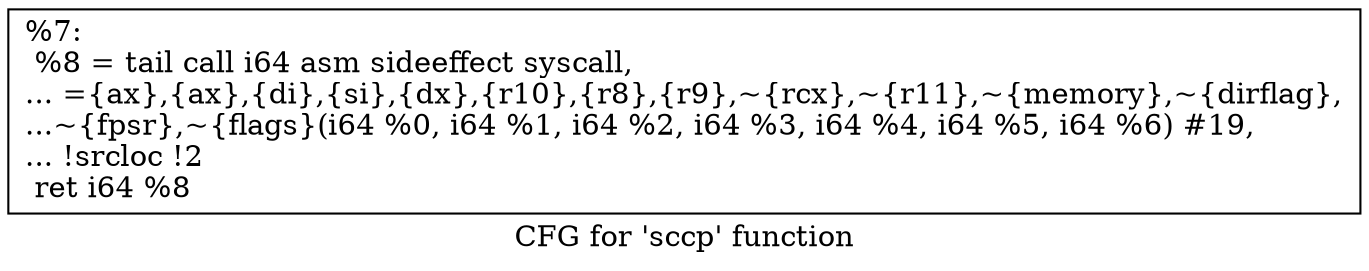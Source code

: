 digraph "CFG for 'sccp' function" {
	label="CFG for 'sccp' function";

	Node0x1f2d950 [shape=record,label="{%7:\l  %8 = tail call i64 asm sideeffect syscall,\l... =\{ax\},\{ax\},\{di\},\{si\},\{dx\},\{r10\},\{r8\},\{r9\},~\{rcx\},~\{r11\},~\{memory\},~\{dirflag\},\l...~\{fpsr\},~\{flags\}(i64 %0, i64 %1, i64 %2, i64 %3, i64 %4, i64 %5, i64 %6) #19,\l... !srcloc !2\l  ret i64 %8\l}"];
}
